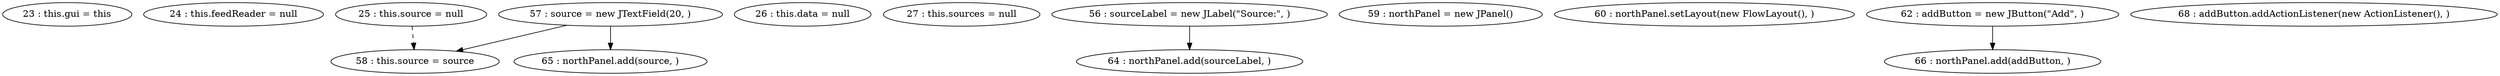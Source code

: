 digraph G {
"23 : this.gui = this"
"24 : this.feedReader = null"
"25 : this.source = null"
"25 : this.source = null" -> "58 : this.source = source" [style=dashed]
"26 : this.data = null"
"27 : this.sources = null"
"56 : sourceLabel = new JLabel(\"Source:\", )"
"56 : sourceLabel = new JLabel(\"Source:\", )" -> "64 : northPanel.add(sourceLabel, )"
"57 : source = new JTextField(20, )"
"57 : source = new JTextField(20, )" -> "65 : northPanel.add(source, )"
"57 : source = new JTextField(20, )" -> "58 : this.source = source"
"58 : this.source = source"
"59 : northPanel = new JPanel()"
"60 : northPanel.setLayout(new FlowLayout(), )"
"62 : addButton = new JButton(\"Add\", )"
"62 : addButton = new JButton(\"Add\", )" -> "66 : northPanel.add(addButton, )"
"64 : northPanel.add(sourceLabel, )"
"65 : northPanel.add(source, )"
"66 : northPanel.add(addButton, )"
"68 : addButton.addActionListener(new ActionListener(), )"
}